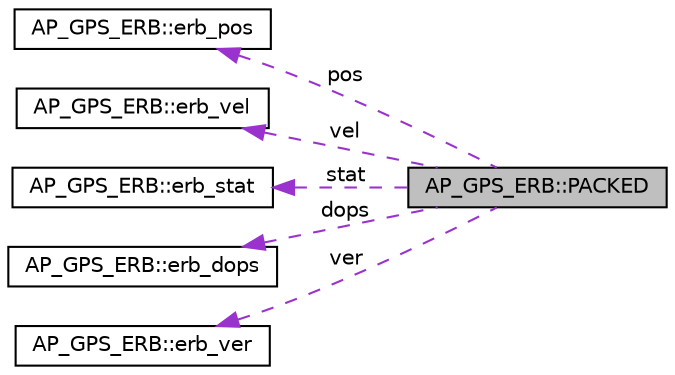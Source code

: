 digraph "AP_GPS_ERB::PACKED"
{
 // INTERACTIVE_SVG=YES
  edge [fontname="Helvetica",fontsize="10",labelfontname="Helvetica",labelfontsize="10"];
  node [fontname="Helvetica",fontsize="10",shape=record];
  rankdir="LR";
  Node1 [label="AP_GPS_ERB::PACKED",height=0.2,width=0.4,color="black", fillcolor="grey75", style="filled", fontcolor="black"];
  Node2 -> Node1 [dir="back",color="darkorchid3",fontsize="10",style="dashed",label=" pos" ,fontname="Helvetica"];
  Node2 [label="AP_GPS_ERB::erb_pos",height=0.2,width=0.4,color="black", fillcolor="white", style="filled",URL="$structAP__GPS__ERB_1_1erb__pos.html"];
  Node3 -> Node1 [dir="back",color="darkorchid3",fontsize="10",style="dashed",label=" vel" ,fontname="Helvetica"];
  Node3 [label="AP_GPS_ERB::erb_vel",height=0.2,width=0.4,color="black", fillcolor="white", style="filled",URL="$structAP__GPS__ERB_1_1erb__vel.html"];
  Node4 -> Node1 [dir="back",color="darkorchid3",fontsize="10",style="dashed",label=" stat" ,fontname="Helvetica"];
  Node4 [label="AP_GPS_ERB::erb_stat",height=0.2,width=0.4,color="black", fillcolor="white", style="filled",URL="$structAP__GPS__ERB_1_1erb__stat.html"];
  Node5 -> Node1 [dir="back",color="darkorchid3",fontsize="10",style="dashed",label=" dops" ,fontname="Helvetica"];
  Node5 [label="AP_GPS_ERB::erb_dops",height=0.2,width=0.4,color="black", fillcolor="white", style="filled",URL="$structAP__GPS__ERB_1_1erb__dops.html"];
  Node6 -> Node1 [dir="back",color="darkorchid3",fontsize="10",style="dashed",label=" ver" ,fontname="Helvetica"];
  Node6 [label="AP_GPS_ERB::erb_ver",height=0.2,width=0.4,color="black", fillcolor="white", style="filled",URL="$structAP__GPS__ERB_1_1erb__ver.html"];
}
